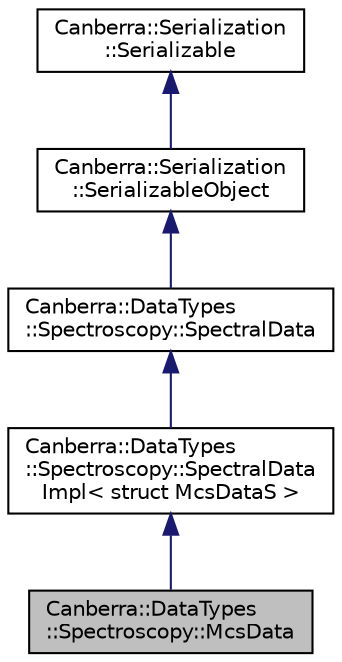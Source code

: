 digraph "Canberra::DataTypes::Spectroscopy::McsData"
{
  edge [fontname="Helvetica",fontsize="10",labelfontname="Helvetica",labelfontsize="10"];
  node [fontname="Helvetica",fontsize="10",shape=record];
  Node0 [label="Canberra::DataTypes\l::Spectroscopy::McsData",height=0.2,width=0.4,color="black", fillcolor="grey75", style="filled", fontcolor="black"];
  Node1 -> Node0 [dir="back",color="midnightblue",fontsize="10",style="solid",fontname="Helvetica"];
  Node1 [label="Canberra::DataTypes\l::Spectroscopy::SpectralData\lImpl\< struct McsDataS \>",height=0.2,width=0.4,color="black", fillcolor="white", style="filled",URL="$dd/dc6/class_canberra_1_1_data_types_1_1_spectroscopy_1_1_spectral_data_impl.html"];
  Node2 -> Node1 [dir="back",color="midnightblue",fontsize="10",style="solid",fontname="Helvetica"];
  Node2 [label="Canberra::DataTypes\l::Spectroscopy::SpectralData",height=0.2,width=0.4,color="black", fillcolor="white", style="filled",URL="$d2/dbc/class_canberra_1_1_data_types_1_1_spectroscopy_1_1_spectral_data.html"];
  Node3 -> Node2 [dir="back",color="midnightblue",fontsize="10",style="solid",fontname="Helvetica"];
  Node3 [label="Canberra::Serialization\l::SerializableObject",height=0.2,width=0.4,color="black", fillcolor="white", style="filled",URL="$d6/d98/class_canberra_1_1_serialization_1_1_serializable_object.html"];
  Node4 -> Node3 [dir="back",color="midnightblue",fontsize="10",style="solid",fontname="Helvetica"];
  Node4 [label="Canberra::Serialization\l::Serializable",height=0.2,width=0.4,color="black", fillcolor="white", style="filled",URL="$d0/d9f/class_canberra_1_1_serialization_1_1_serializable.html"];
}

